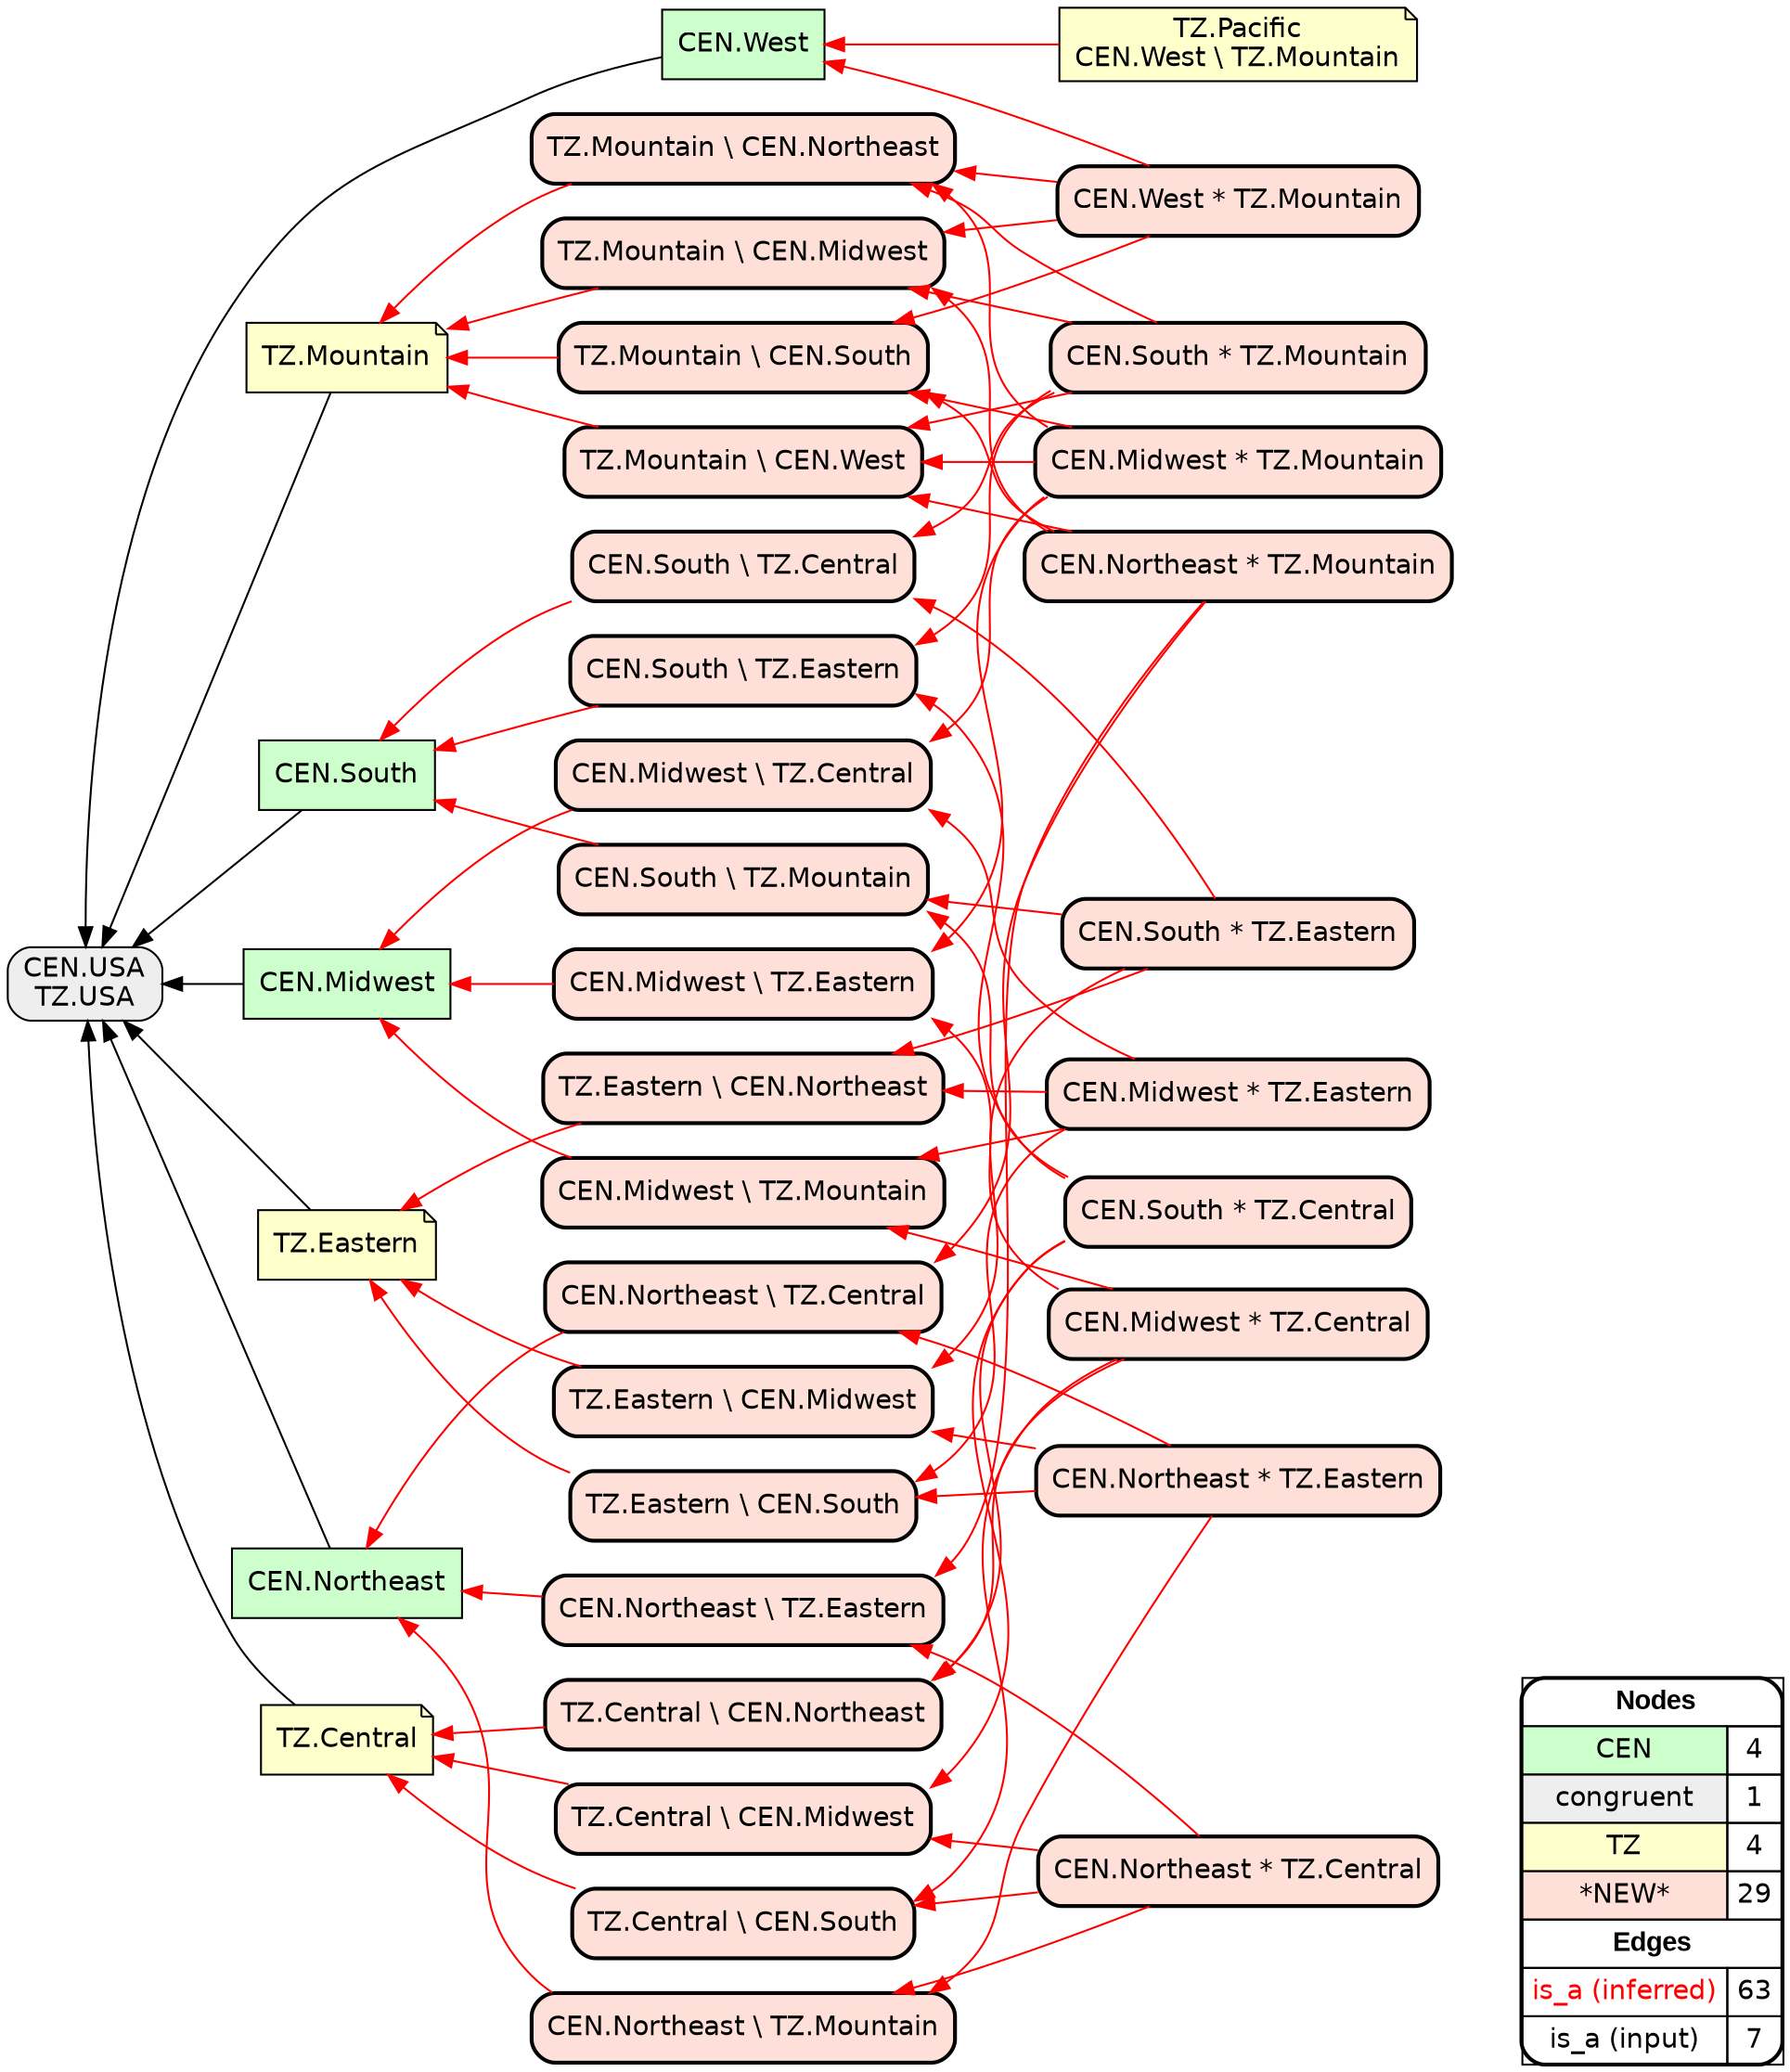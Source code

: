 digraph{
rankdir=RL
node[shape=box style=filled fillcolor="#CCFFCC" fontname="helvetica"] 
"CEN.Midwest"
"CEN.West"
"CEN.Northeast"
"CEN.South"
node[shape=box style="filled,rounded" fillcolor="#EEEEEE" fontname="helvetica"] 
"CEN.USA\nTZ.USA"
node[shape=note style=filled fillcolor="#FFFFCC" fontname="helvetica"] 
"TZ.Eastern"
"TZ.Mountain"
"TZ.Central"
"TZ.Pacific\nCEN.West \\ TZ.Mountain"
node[shape=box style="filled,rounded,bold" fillcolor="#FFE0D8" fontname="helvetica"] 
"TZ.Mountain \\ CEN.Northeast"
"CEN.Northeast \\ TZ.Mountain"
"CEN.South * TZ.Eastern"
"CEN.South \\ TZ.Eastern"
"CEN.Northeast * TZ.Central"
"CEN.South * TZ.Central"
"TZ.Central \\ CEN.South"
"CEN.South * TZ.Mountain"
"CEN.Midwest \\ TZ.Mountain"
"CEN.Northeast \\ TZ.Central"
"TZ.Eastern \\ CEN.Midwest"
"CEN.Northeast * TZ.Eastern"
"CEN.Midwest * TZ.Eastern"
"CEN.Midwest * TZ.Central"
"TZ.Central \\ CEN.Midwest"
"CEN.Midwest * TZ.Mountain"
"TZ.Mountain \\ CEN.West"
"CEN.Midwest \\ TZ.Central"
"TZ.Mountain \\ CEN.Midwest"
"CEN.Northeast \\ TZ.Eastern"
"CEN.South \\ TZ.Mountain"
"TZ.Central \\ CEN.Northeast"
"CEN.West * TZ.Mountain"
"TZ.Eastern \\ CEN.Northeast"
"TZ.Mountain \\ CEN.South"
"CEN.Northeast * TZ.Mountain"
"CEN.South \\ TZ.Central"
"TZ.Eastern \\ CEN.South"
"CEN.Midwest \\ TZ.Eastern"
edge[arrowhead=normal style=dotted color="#000000" constraint=true penwidth=1]
edge[arrowhead=normal style=solid color="#FF0000" constraint=true penwidth=1]
"CEN.Midwest * TZ.Mountain" -> "TZ.Mountain \\ CEN.West"
"CEN.South * TZ.Central" -> "CEN.South \\ TZ.Mountain"
"CEN.Midwest * TZ.Eastern" -> "CEN.Midwest \\ TZ.Central"
"CEN.Northeast * TZ.Central" -> "CEN.Northeast \\ TZ.Eastern"
"CEN.Northeast * TZ.Mountain" -> "TZ.Mountain \\ CEN.South"
"CEN.Northeast * TZ.Eastern" -> "CEN.Northeast \\ TZ.Central"
"CEN.Midwest * TZ.Mountain" -> "TZ.Mountain \\ CEN.South"
"CEN.Midwest * TZ.Mountain" -> "CEN.Midwest \\ TZ.Eastern"
"CEN.Midwest * TZ.Mountain" -> "CEN.Midwest \\ TZ.Central"
"CEN.Northeast * TZ.Central" -> "CEN.Northeast \\ TZ.Mountain"
"CEN.Northeast * TZ.Mountain" -> "CEN.Northeast \\ TZ.Eastern"
"TZ.Mountain \\ CEN.South" -> "TZ.Mountain"
"CEN.Northeast \\ TZ.Mountain" -> "CEN.Northeast"
"CEN.Northeast * TZ.Central" -> "TZ.Central \\ CEN.South"
"CEN.South \\ TZ.Central" -> "CEN.South"
"TZ.Mountain \\ CEN.Northeast" -> "TZ.Mountain"
"CEN.Midwest * TZ.Central" -> "TZ.Central \\ CEN.South"
"CEN.South * TZ.Eastern" -> "CEN.South \\ TZ.Mountain"
"CEN.Northeast * TZ.Mountain" -> "CEN.Northeast \\ TZ.Central"
"CEN.Midwest \\ TZ.Central" -> "CEN.Midwest"
"CEN.West * TZ.Mountain" -> "TZ.Mountain \\ CEN.Midwest"
"CEN.Northeast \\ TZ.Central" -> "CEN.Northeast"
"CEN.South * TZ.Central" -> "TZ.Central \\ CEN.Northeast"
"TZ.Pacific\nCEN.West \\ TZ.Mountain" -> "CEN.West"
"CEN.Midwest * TZ.Eastern" -> "CEN.Midwest \\ TZ.Mountain"
"TZ.Eastern \\ CEN.Midwest" -> "TZ.Eastern"
"CEN.Northeast * TZ.Eastern" -> "CEN.Northeast \\ TZ.Mountain"
"CEN.Midwest * TZ.Eastern" -> "TZ.Eastern \\ CEN.South"
"CEN.South * TZ.Eastern" -> "TZ.Eastern \\ CEN.Northeast"
"CEN.Midwest \\ TZ.Mountain" -> "CEN.Midwest"
"CEN.Midwest * TZ.Central" -> "CEN.Midwest \\ TZ.Mountain"
"CEN.South * TZ.Mountain" -> "CEN.South \\ TZ.Eastern"
"CEN.Midwest * TZ.Mountain" -> "TZ.Mountain \\ CEN.Northeast"
"CEN.South * TZ.Mountain" -> "TZ.Mountain \\ CEN.Northeast"
"TZ.Mountain \\ CEN.West" -> "TZ.Mountain"
"CEN.West * TZ.Mountain" -> "CEN.West"
"CEN.Northeast \\ TZ.Eastern" -> "CEN.Northeast"
"CEN.South * TZ.Eastern" -> "TZ.Eastern \\ CEN.Midwest"
"TZ.Central \\ CEN.Northeast" -> "TZ.Central"
"CEN.Midwest * TZ.Central" -> "TZ.Central \\ CEN.Northeast"
"CEN.Northeast * TZ.Mountain" -> "TZ.Mountain \\ CEN.Midwest"
"TZ.Eastern \\ CEN.Northeast" -> "TZ.Eastern"
"CEN.Midwest \\ TZ.Eastern" -> "CEN.Midwest"
"TZ.Central \\ CEN.South" -> "TZ.Central"
"CEN.South * TZ.Central" -> "TZ.Central \\ CEN.Midwest"
"CEN.South * TZ.Eastern" -> "CEN.South \\ TZ.Central"
"CEN.West * TZ.Mountain" -> "TZ.Mountain \\ CEN.South"
"CEN.South \\ TZ.Mountain" -> "CEN.South"
"TZ.Central \\ CEN.Midwest" -> "TZ.Central"
"CEN.Northeast * TZ.Eastern" -> "TZ.Eastern \\ CEN.Midwest"
"CEN.Northeast * TZ.Mountain" -> "TZ.Mountain \\ CEN.West"
"CEN.Midwest * TZ.Central" -> "CEN.Midwest \\ TZ.Eastern"
"CEN.Midwest * TZ.Eastern" -> "TZ.Eastern \\ CEN.Northeast"
"CEN.South * TZ.Mountain" -> "TZ.Mountain \\ CEN.Midwest"
"CEN.South * TZ.Mountain" -> "TZ.Mountain \\ CEN.West"
"TZ.Eastern \\ CEN.South" -> "TZ.Eastern"
"CEN.Northeast * TZ.Eastern" -> "TZ.Eastern \\ CEN.South"
"CEN.South * TZ.Central" -> "CEN.South \\ TZ.Eastern"
"CEN.South * TZ.Mountain" -> "CEN.South \\ TZ.Central"
"CEN.West * TZ.Mountain" -> "TZ.Mountain \\ CEN.Northeast"
"CEN.South \\ TZ.Eastern" -> "CEN.South"
"TZ.Mountain \\ CEN.Midwest" -> "TZ.Mountain"
"CEN.Northeast * TZ.Central" -> "TZ.Central \\ CEN.Midwest"
edge[arrowhead=normal style=solid color="#000000" constraint=true penwidth=1]
"CEN.South" -> "CEN.USA\nTZ.USA"
"TZ.Mountain" -> "CEN.USA\nTZ.USA"
"CEN.Midwest" -> "CEN.USA\nTZ.USA"
"CEN.Northeast" -> "CEN.USA\nTZ.USA"
"CEN.West" -> "CEN.USA\nTZ.USA"
"TZ.Central" -> "CEN.USA\nTZ.USA"
"TZ.Eastern" -> "CEN.USA\nTZ.USA"
node[shape=box] 
{rank=source Legend [fillcolor= white margin=0 label=< 
 <TABLE BORDER="0" CELLBORDER="1" CELLSPACING="0" CELLPADDING="4"> 
<TR> <TD COLSPAN="2"><font face="Arial Black"> Nodes</font></TD> </TR> 
<TR> 
 <TD bgcolor="#CCFFCC" fontname="helvetica">CEN</TD> 
 <TD>4</TD> 
 </TR> 
<TR> 
 <TD bgcolor="#EEEEEE" fontname="helvetica">congruent</TD> 
 <TD>1</TD> 
 </TR> 
<TR> 
 <TD bgcolor="#FFFFCC" fontname="helvetica">TZ</TD> 
 <TD>4</TD> 
 </TR> 
<TR> 
 <TD bgcolor="#FFE0D8" fontname="helvetica">*NEW*</TD> 
 <TD>29</TD> 
 </TR> 
<TR> <TD COLSPAN="2"><font face = "Arial Black"> Edges </font></TD> </TR> 
<TR> 
 <TD><font color ="#FF0000">is_a (inferred)</font></TD><TD>63</TD>
</TR>
<TR> 
 <TD><font color ="#000000">is_a (input)</font></TD><TD>7</TD>
</TR>
</TABLE> 
 >] } 
}